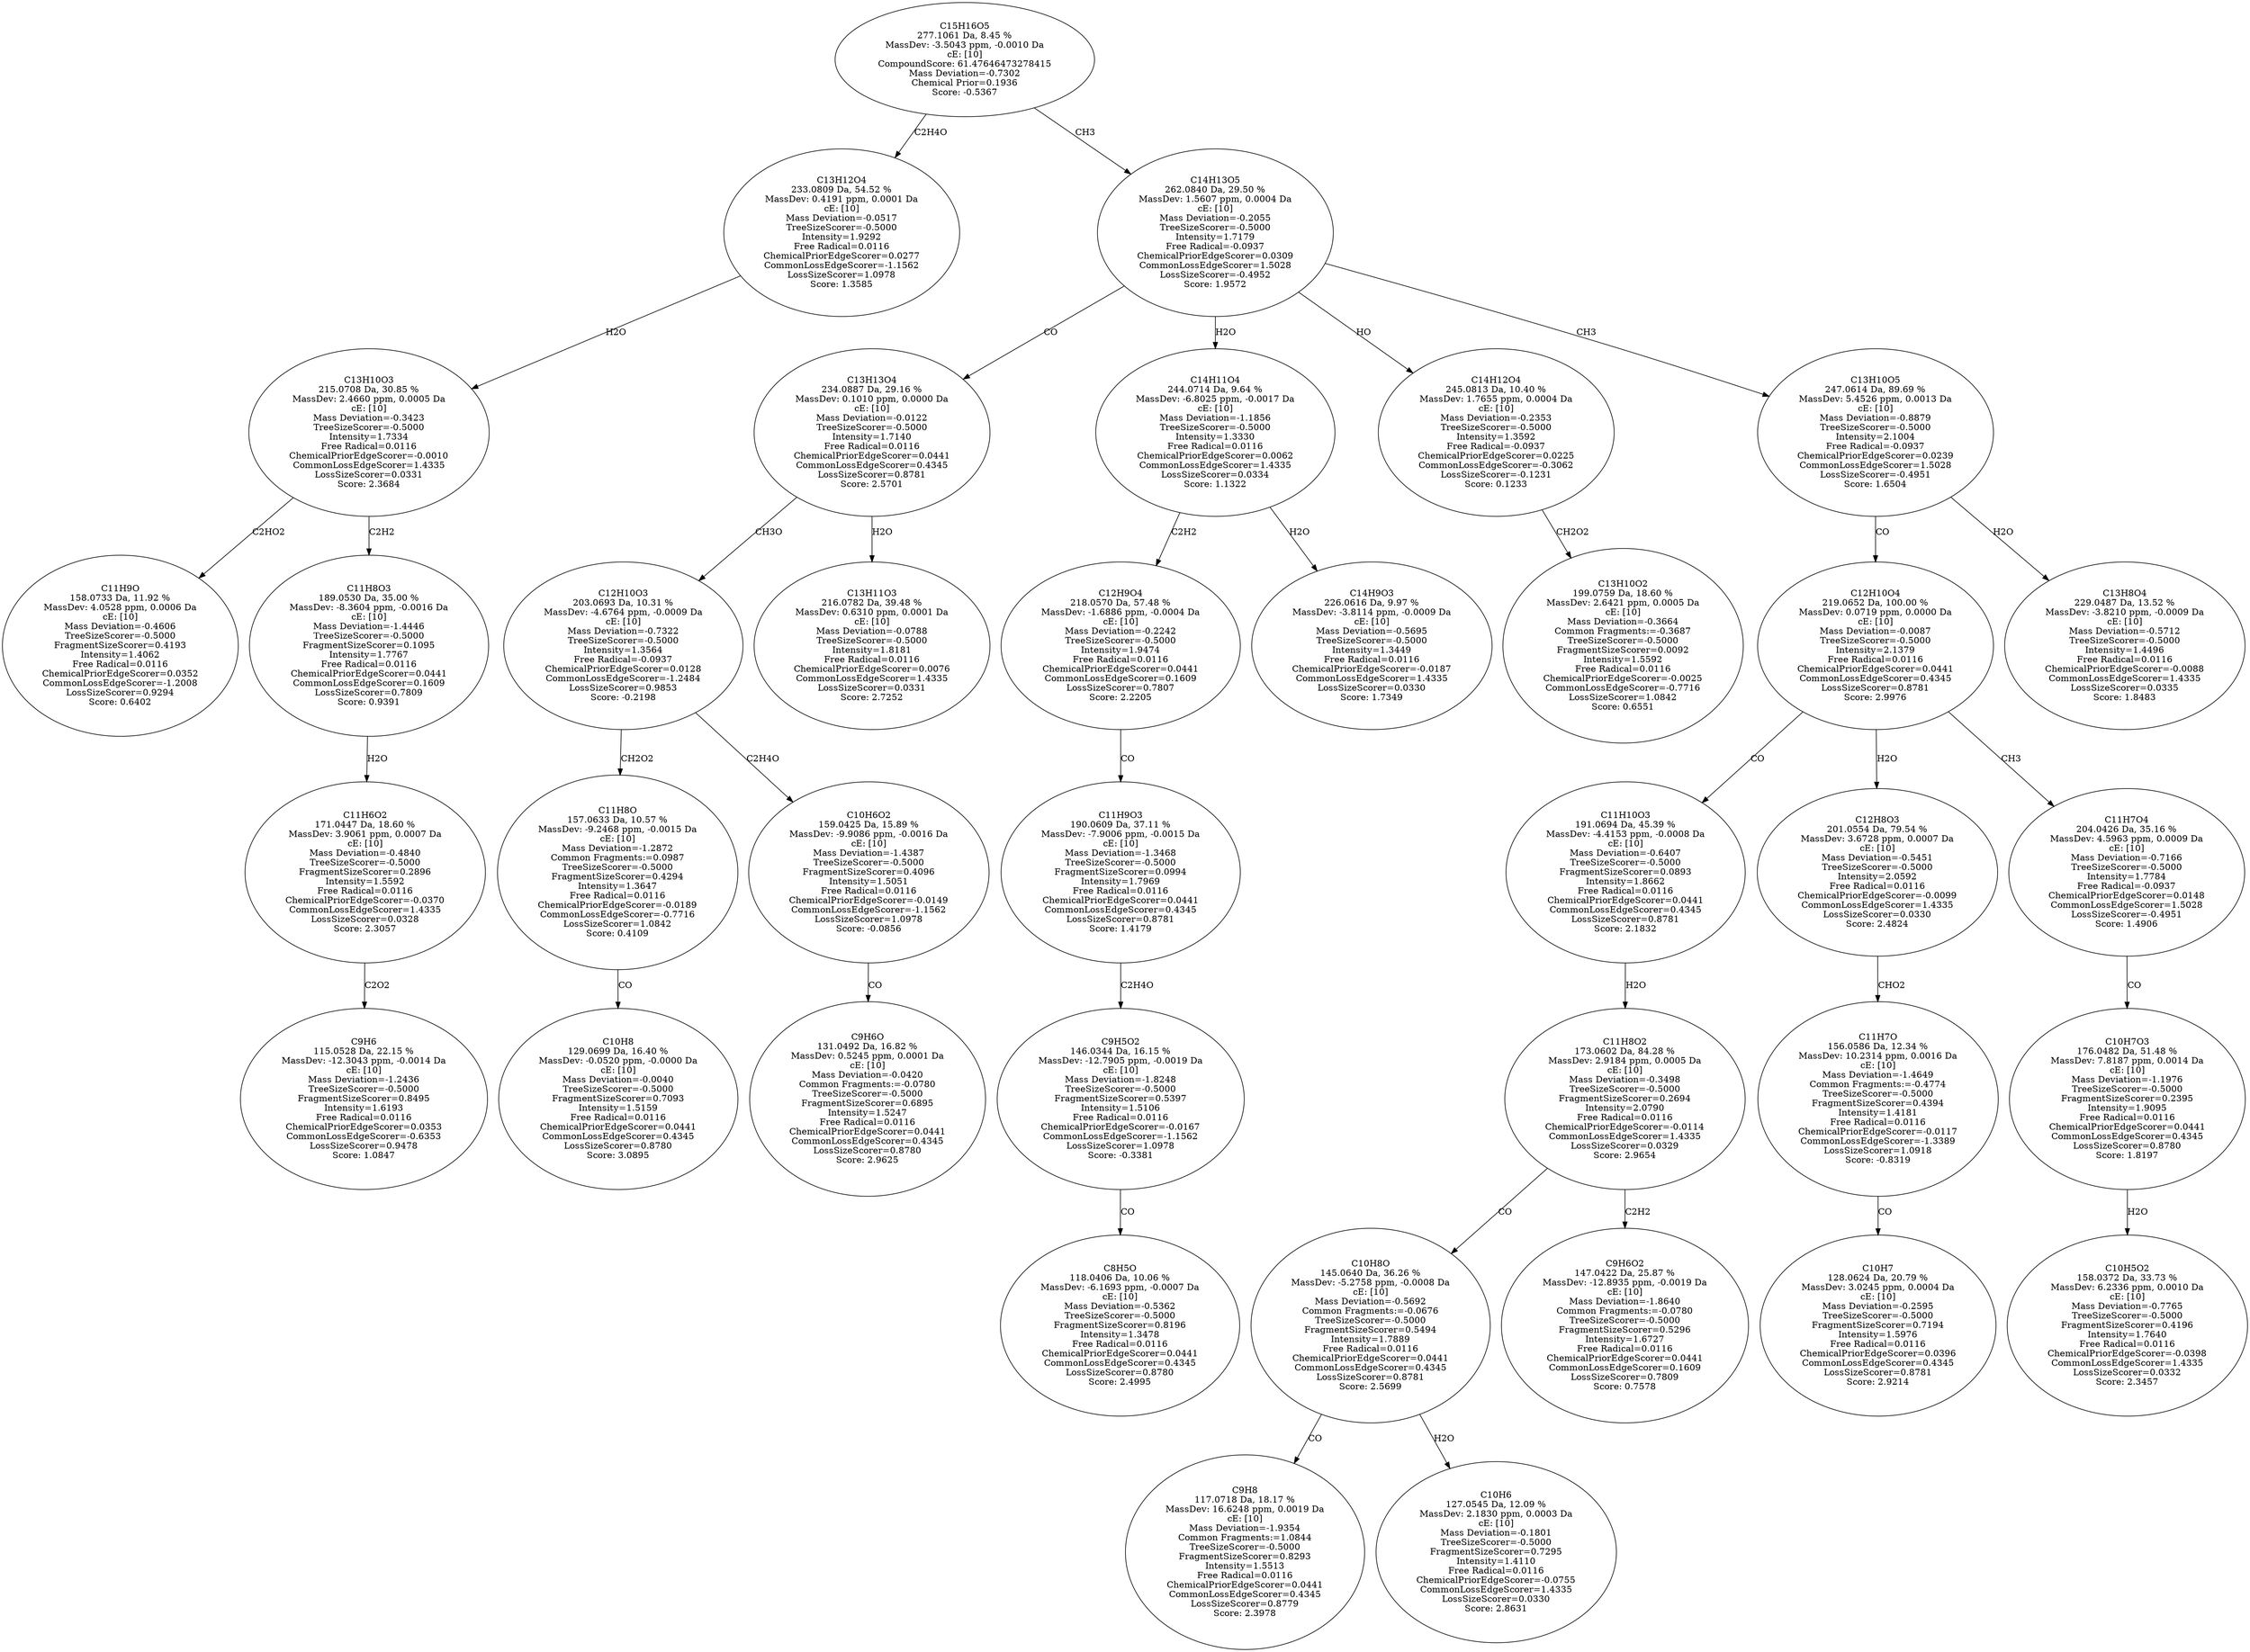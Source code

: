 strict digraph {
v1 [label="C11H9O\n158.0733 Da, 11.92 %\nMassDev: 4.0528 ppm, 0.0006 Da\ncE: [10]\nMass Deviation=-0.4606\nTreeSizeScorer=-0.5000\nFragmentSizeScorer=0.4193\nIntensity=1.4062\nFree Radical=0.0116\nChemicalPriorEdgeScorer=0.0352\nCommonLossEdgeScorer=-1.2008\nLossSizeScorer=0.9294\nScore: 0.6402"];
v2 [label="C9H6\n115.0528 Da, 22.15 %\nMassDev: -12.3043 ppm, -0.0014 Da\ncE: [10]\nMass Deviation=-1.2436\nTreeSizeScorer=-0.5000\nFragmentSizeScorer=0.8495\nIntensity=1.6193\nFree Radical=0.0116\nChemicalPriorEdgeScorer=0.0353\nCommonLossEdgeScorer=-0.6353\nLossSizeScorer=0.9478\nScore: 1.0847"];
v3 [label="C11H6O2\n171.0447 Da, 18.60 %\nMassDev: 3.9061 ppm, 0.0007 Da\ncE: [10]\nMass Deviation=-0.4840\nTreeSizeScorer=-0.5000\nFragmentSizeScorer=0.2896\nIntensity=1.5592\nFree Radical=0.0116\nChemicalPriorEdgeScorer=-0.0370\nCommonLossEdgeScorer=1.4335\nLossSizeScorer=0.0328\nScore: 2.3057"];
v4 [label="C11H8O3\n189.0530 Da, 35.00 %\nMassDev: -8.3604 ppm, -0.0016 Da\ncE: [10]\nMass Deviation=-1.4446\nTreeSizeScorer=-0.5000\nFragmentSizeScorer=0.1095\nIntensity=1.7767\nFree Radical=0.0116\nChemicalPriorEdgeScorer=0.0441\nCommonLossEdgeScorer=0.1609\nLossSizeScorer=0.7809\nScore: 0.9391"];
v5 [label="C13H10O3\n215.0708 Da, 30.85 %\nMassDev: 2.4660 ppm, 0.0005 Da\ncE: [10]\nMass Deviation=-0.3423\nTreeSizeScorer=-0.5000\nIntensity=1.7334\nFree Radical=0.0116\nChemicalPriorEdgeScorer=-0.0010\nCommonLossEdgeScorer=1.4335\nLossSizeScorer=0.0331\nScore: 2.3684"];
v6 [label="C13H12O4\n233.0809 Da, 54.52 %\nMassDev: 0.4191 ppm, 0.0001 Da\ncE: [10]\nMass Deviation=-0.0517\nTreeSizeScorer=-0.5000\nIntensity=1.9292\nFree Radical=0.0116\nChemicalPriorEdgeScorer=0.0277\nCommonLossEdgeScorer=-1.1562\nLossSizeScorer=1.0978\nScore: 1.3585"];
v7 [label="C10H8\n129.0699 Da, 16.40 %\nMassDev: -0.0520 ppm, -0.0000 Da\ncE: [10]\nMass Deviation=-0.0040\nTreeSizeScorer=-0.5000\nFragmentSizeScorer=0.7093\nIntensity=1.5159\nFree Radical=0.0116\nChemicalPriorEdgeScorer=0.0441\nCommonLossEdgeScorer=0.4345\nLossSizeScorer=0.8780\nScore: 3.0895"];
v8 [label="C11H8O\n157.0633 Da, 10.57 %\nMassDev: -9.2468 ppm, -0.0015 Da\ncE: [10]\nMass Deviation=-1.2872\nCommon Fragments:=0.0987\nTreeSizeScorer=-0.5000\nFragmentSizeScorer=0.4294\nIntensity=1.3647\nFree Radical=0.0116\nChemicalPriorEdgeScorer=-0.0189\nCommonLossEdgeScorer=-0.7716\nLossSizeScorer=1.0842\nScore: 0.4109"];
v9 [label="C9H6O\n131.0492 Da, 16.82 %\nMassDev: 0.5245 ppm, 0.0001 Da\ncE: [10]\nMass Deviation=-0.0420\nCommon Fragments:=-0.0780\nTreeSizeScorer=-0.5000\nFragmentSizeScorer=0.6895\nIntensity=1.5247\nFree Radical=0.0116\nChemicalPriorEdgeScorer=0.0441\nCommonLossEdgeScorer=0.4345\nLossSizeScorer=0.8780\nScore: 2.9625"];
v10 [label="C10H6O2\n159.0425 Da, 15.89 %\nMassDev: -9.9086 ppm, -0.0016 Da\ncE: [10]\nMass Deviation=-1.4387\nTreeSizeScorer=-0.5000\nFragmentSizeScorer=0.4096\nIntensity=1.5051\nFree Radical=0.0116\nChemicalPriorEdgeScorer=-0.0149\nCommonLossEdgeScorer=-1.1562\nLossSizeScorer=1.0978\nScore: -0.0856"];
v11 [label="C12H10O3\n203.0693 Da, 10.31 %\nMassDev: -4.6764 ppm, -0.0009 Da\ncE: [10]\nMass Deviation=-0.7322\nTreeSizeScorer=-0.5000\nIntensity=1.3564\nFree Radical=-0.0937\nChemicalPriorEdgeScorer=0.0128\nCommonLossEdgeScorer=-1.2484\nLossSizeScorer=0.9853\nScore: -0.2198"];
v12 [label="C13H11O3\n216.0782 Da, 39.48 %\nMassDev: 0.6310 ppm, 0.0001 Da\ncE: [10]\nMass Deviation=-0.0788\nTreeSizeScorer=-0.5000\nIntensity=1.8181\nFree Radical=0.0116\nChemicalPriorEdgeScorer=0.0076\nCommonLossEdgeScorer=1.4335\nLossSizeScorer=0.0331\nScore: 2.7252"];
v13 [label="C13H13O4\n234.0887 Da, 29.16 %\nMassDev: 0.1010 ppm, 0.0000 Da\ncE: [10]\nMass Deviation=-0.0122\nTreeSizeScorer=-0.5000\nIntensity=1.7140\nFree Radical=0.0116\nChemicalPriorEdgeScorer=0.0441\nCommonLossEdgeScorer=0.4345\nLossSizeScorer=0.8781\nScore: 2.5701"];
v14 [label="C8H5O\n118.0406 Da, 10.06 %\nMassDev: -6.1693 ppm, -0.0007 Da\ncE: [10]\nMass Deviation=-0.5362\nTreeSizeScorer=-0.5000\nFragmentSizeScorer=0.8196\nIntensity=1.3478\nFree Radical=0.0116\nChemicalPriorEdgeScorer=0.0441\nCommonLossEdgeScorer=0.4345\nLossSizeScorer=0.8780\nScore: 2.4995"];
v15 [label="C9H5O2\n146.0344 Da, 16.15 %\nMassDev: -12.7905 ppm, -0.0019 Da\ncE: [10]\nMass Deviation=-1.8248\nTreeSizeScorer=-0.5000\nFragmentSizeScorer=0.5397\nIntensity=1.5106\nFree Radical=0.0116\nChemicalPriorEdgeScorer=-0.0167\nCommonLossEdgeScorer=-1.1562\nLossSizeScorer=1.0978\nScore: -0.3381"];
v16 [label="C11H9O3\n190.0609 Da, 37.11 %\nMassDev: -7.9006 ppm, -0.0015 Da\ncE: [10]\nMass Deviation=-1.3468\nTreeSizeScorer=-0.5000\nFragmentSizeScorer=0.0994\nIntensity=1.7969\nFree Radical=0.0116\nChemicalPriorEdgeScorer=0.0441\nCommonLossEdgeScorer=0.4345\nLossSizeScorer=0.8781\nScore: 1.4179"];
v17 [label="C12H9O4\n218.0570 Da, 57.48 %\nMassDev: -1.6886 ppm, -0.0004 Da\ncE: [10]\nMass Deviation=-0.2242\nTreeSizeScorer=-0.5000\nIntensity=1.9474\nFree Radical=0.0116\nChemicalPriorEdgeScorer=0.0441\nCommonLossEdgeScorer=0.1609\nLossSizeScorer=0.7807\nScore: 2.2205"];
v18 [label="C14H9O3\n226.0616 Da, 9.97 %\nMassDev: -3.8114 ppm, -0.0009 Da\ncE: [10]\nMass Deviation=-0.5695\nTreeSizeScorer=-0.5000\nIntensity=1.3449\nFree Radical=0.0116\nChemicalPriorEdgeScorer=-0.0187\nCommonLossEdgeScorer=1.4335\nLossSizeScorer=0.0330\nScore: 1.7349"];
v19 [label="C14H11O4\n244.0714 Da, 9.64 %\nMassDev: -6.8025 ppm, -0.0017 Da\ncE: [10]\nMass Deviation=-1.1856\nTreeSizeScorer=-0.5000\nIntensity=1.3330\nFree Radical=0.0116\nChemicalPriorEdgeScorer=0.0062\nCommonLossEdgeScorer=1.4335\nLossSizeScorer=0.0334\nScore: 1.1322"];
v20 [label="C13H10O2\n199.0759 Da, 18.60 %\nMassDev: 2.6421 ppm, 0.0005 Da\ncE: [10]\nMass Deviation=-0.3664\nCommon Fragments:=-0.3687\nTreeSizeScorer=-0.5000\nFragmentSizeScorer=0.0092\nIntensity=1.5592\nFree Radical=0.0116\nChemicalPriorEdgeScorer=-0.0025\nCommonLossEdgeScorer=-0.7716\nLossSizeScorer=1.0842\nScore: 0.6551"];
v21 [label="C14H12O4\n245.0813 Da, 10.40 %\nMassDev: 1.7655 ppm, 0.0004 Da\ncE: [10]\nMass Deviation=-0.2353\nTreeSizeScorer=-0.5000\nIntensity=1.3592\nFree Radical=-0.0937\nChemicalPriorEdgeScorer=0.0225\nCommonLossEdgeScorer=-0.3062\nLossSizeScorer=-0.1231\nScore: 0.1233"];
v22 [label="C9H8\n117.0718 Da, 18.17 %\nMassDev: 16.6248 ppm, 0.0019 Da\ncE: [10]\nMass Deviation=-1.9354\nCommon Fragments:=1.0844\nTreeSizeScorer=-0.5000\nFragmentSizeScorer=0.8293\nIntensity=1.5513\nFree Radical=0.0116\nChemicalPriorEdgeScorer=0.0441\nCommonLossEdgeScorer=0.4345\nLossSizeScorer=0.8779\nScore: 2.3978"];
v23 [label="C10H6\n127.0545 Da, 12.09 %\nMassDev: 2.1830 ppm, 0.0003 Da\ncE: [10]\nMass Deviation=-0.1801\nTreeSizeScorer=-0.5000\nFragmentSizeScorer=0.7295\nIntensity=1.4110\nFree Radical=0.0116\nChemicalPriorEdgeScorer=-0.0755\nCommonLossEdgeScorer=1.4335\nLossSizeScorer=0.0330\nScore: 2.8631"];
v24 [label="C10H8O\n145.0640 Da, 36.26 %\nMassDev: -5.2758 ppm, -0.0008 Da\ncE: [10]\nMass Deviation=-0.5692\nCommon Fragments:=-0.0676\nTreeSizeScorer=-0.5000\nFragmentSizeScorer=0.5494\nIntensity=1.7889\nFree Radical=0.0116\nChemicalPriorEdgeScorer=0.0441\nCommonLossEdgeScorer=0.4345\nLossSizeScorer=0.8781\nScore: 2.5699"];
v25 [label="C9H6O2\n147.0422 Da, 25.87 %\nMassDev: -12.8935 ppm, -0.0019 Da\ncE: [10]\nMass Deviation=-1.8640\nCommon Fragments:=-0.0780\nTreeSizeScorer=-0.5000\nFragmentSizeScorer=0.5296\nIntensity=1.6727\nFree Radical=0.0116\nChemicalPriorEdgeScorer=0.0441\nCommonLossEdgeScorer=0.1609\nLossSizeScorer=0.7809\nScore: 0.7578"];
v26 [label="C11H8O2\n173.0602 Da, 84.28 %\nMassDev: 2.9184 ppm, 0.0005 Da\ncE: [10]\nMass Deviation=-0.3498\nTreeSizeScorer=-0.5000\nFragmentSizeScorer=0.2694\nIntensity=2.0790\nFree Radical=0.0116\nChemicalPriorEdgeScorer=-0.0114\nCommonLossEdgeScorer=1.4335\nLossSizeScorer=0.0329\nScore: 2.9654"];
v27 [label="C11H10O3\n191.0694 Da, 45.39 %\nMassDev: -4.4153 ppm, -0.0008 Da\ncE: [10]\nMass Deviation=-0.6407\nTreeSizeScorer=-0.5000\nFragmentSizeScorer=0.0893\nIntensity=1.8662\nFree Radical=0.0116\nChemicalPriorEdgeScorer=0.0441\nCommonLossEdgeScorer=0.4345\nLossSizeScorer=0.8781\nScore: 2.1832"];
v28 [label="C10H7\n128.0624 Da, 20.79 %\nMassDev: 3.0245 ppm, 0.0004 Da\ncE: [10]\nMass Deviation=-0.2595\nTreeSizeScorer=-0.5000\nFragmentSizeScorer=0.7194\nIntensity=1.5976\nFree Radical=0.0116\nChemicalPriorEdgeScorer=0.0396\nCommonLossEdgeScorer=0.4345\nLossSizeScorer=0.8781\nScore: 2.9214"];
v29 [label="C11H7O\n156.0586 Da, 12.34 %\nMassDev: 10.2314 ppm, 0.0016 Da\ncE: [10]\nMass Deviation=-1.4649\nCommon Fragments:=-0.4774\nTreeSizeScorer=-0.5000\nFragmentSizeScorer=0.4394\nIntensity=1.4181\nFree Radical=0.0116\nChemicalPriorEdgeScorer=-0.0117\nCommonLossEdgeScorer=-1.3389\nLossSizeScorer=1.0918\nScore: -0.8319"];
v30 [label="C12H8O3\n201.0554 Da, 79.54 %\nMassDev: 3.6728 ppm, 0.0007 Da\ncE: [10]\nMass Deviation=-0.5451\nTreeSizeScorer=-0.5000\nIntensity=2.0592\nFree Radical=0.0116\nChemicalPriorEdgeScorer=-0.0099\nCommonLossEdgeScorer=1.4335\nLossSizeScorer=0.0330\nScore: 2.4824"];
v31 [label="C10H5O2\n158.0372 Da, 33.73 %\nMassDev: 6.2336 ppm, 0.0010 Da\ncE: [10]\nMass Deviation=-0.7765\nTreeSizeScorer=-0.5000\nFragmentSizeScorer=0.4196\nIntensity=1.7640\nFree Radical=0.0116\nChemicalPriorEdgeScorer=-0.0398\nCommonLossEdgeScorer=1.4335\nLossSizeScorer=0.0332\nScore: 2.3457"];
v32 [label="C10H7O3\n176.0482 Da, 51.48 %\nMassDev: 7.8187 ppm, 0.0014 Da\ncE: [10]\nMass Deviation=-1.1976\nTreeSizeScorer=-0.5000\nFragmentSizeScorer=0.2395\nIntensity=1.9095\nFree Radical=0.0116\nChemicalPriorEdgeScorer=0.0441\nCommonLossEdgeScorer=0.4345\nLossSizeScorer=0.8780\nScore: 1.8197"];
v33 [label="C11H7O4\n204.0426 Da, 35.16 %\nMassDev: 4.5963 ppm, 0.0009 Da\ncE: [10]\nMass Deviation=-0.7166\nTreeSizeScorer=-0.5000\nIntensity=1.7784\nFree Radical=-0.0937\nChemicalPriorEdgeScorer=0.0148\nCommonLossEdgeScorer=1.5028\nLossSizeScorer=-0.4951\nScore: 1.4906"];
v34 [label="C12H10O4\n219.0652 Da, 100.00 %\nMassDev: 0.0719 ppm, 0.0000 Da\ncE: [10]\nMass Deviation=-0.0087\nTreeSizeScorer=-0.5000\nIntensity=2.1379\nFree Radical=0.0116\nChemicalPriorEdgeScorer=0.0441\nCommonLossEdgeScorer=0.4345\nLossSizeScorer=0.8781\nScore: 2.9976"];
v35 [label="C13H8O4\n229.0487 Da, 13.52 %\nMassDev: -3.8210 ppm, -0.0009 Da\ncE: [10]\nMass Deviation=-0.5712\nTreeSizeScorer=-0.5000\nIntensity=1.4496\nFree Radical=0.0116\nChemicalPriorEdgeScorer=-0.0088\nCommonLossEdgeScorer=1.4335\nLossSizeScorer=0.0335\nScore: 1.8483"];
v36 [label="C13H10O5\n247.0614 Da, 89.69 %\nMassDev: 5.4526 ppm, 0.0013 Da\ncE: [10]\nMass Deviation=-0.8879\nTreeSizeScorer=-0.5000\nIntensity=2.1004\nFree Radical=-0.0937\nChemicalPriorEdgeScorer=0.0239\nCommonLossEdgeScorer=1.5028\nLossSizeScorer=-0.4951\nScore: 1.6504"];
v37 [label="C14H13O5\n262.0840 Da, 29.50 %\nMassDev: 1.5607 ppm, 0.0004 Da\ncE: [10]\nMass Deviation=-0.2055\nTreeSizeScorer=-0.5000\nIntensity=1.7179\nFree Radical=-0.0937\nChemicalPriorEdgeScorer=0.0309\nCommonLossEdgeScorer=1.5028\nLossSizeScorer=-0.4952\nScore: 1.9572"];
v38 [label="C15H16O5\n277.1061 Da, 8.45 %\nMassDev: -3.5043 ppm, -0.0010 Da\ncE: [10]\nCompoundScore: 61.47646473278415\nMass Deviation=-0.7302\nChemical Prior=0.1936\nScore: -0.5367"];
v5 -> v1 [label="C2HO2"];
v3 -> v2 [label="C2O2"];
v4 -> v3 [label="H2O"];
v5 -> v4 [label="C2H2"];
v6 -> v5 [label="H2O"];
v38 -> v6 [label="C2H4O"];
v8 -> v7 [label="CO"];
v11 -> v8 [label="CH2O2"];
v10 -> v9 [label="CO"];
v11 -> v10 [label="C2H4O"];
v13 -> v11 [label="CH3O"];
v13 -> v12 [label="H2O"];
v37 -> v13 [label="CO"];
v15 -> v14 [label="CO"];
v16 -> v15 [label="C2H4O"];
v17 -> v16 [label="CO"];
v19 -> v17 [label="C2H2"];
v19 -> v18 [label="H2O"];
v37 -> v19 [label="H2O"];
v21 -> v20 [label="CH2O2"];
v37 -> v21 [label="HO"];
v24 -> v22 [label="CO"];
v24 -> v23 [label="H2O"];
v26 -> v24 [label="CO"];
v26 -> v25 [label="C2H2"];
v27 -> v26 [label="H2O"];
v34 -> v27 [label="CO"];
v29 -> v28 [label="CO"];
v30 -> v29 [label="CHO2"];
v34 -> v30 [label="H2O"];
v32 -> v31 [label="H2O"];
v33 -> v32 [label="CO"];
v34 -> v33 [label="CH3"];
v36 -> v34 [label="CO"];
v36 -> v35 [label="H2O"];
v37 -> v36 [label="CH3"];
v38 -> v37 [label="CH3"];
}
